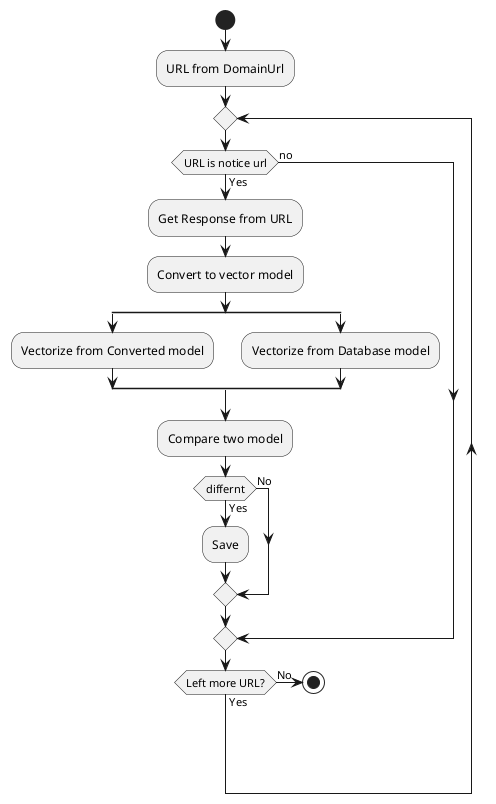 @startuml
start
:URL from DomainUrl;
repeat
if (URL is notice url) then (Yes)

    :Get Response from URL;
    :Convert to vector model;
    split
       :Vectorize from Converted model;
    split again
    :Vectorize from Database model;
    end split
    :Compare two model;
    if (differnt) then (No)
    else (Yes)
        :Save;
    endif
else (no)
    endif
        if (Left more URL?) then (No)
            stop
        else (Yes)
            endif
@enduml

